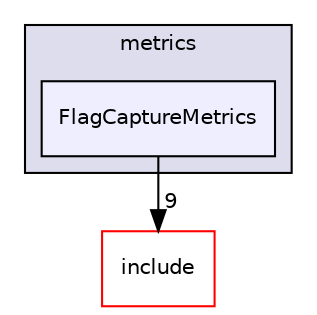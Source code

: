 digraph "/root/scrimmage/scrimmage/src/plugins/metrics/FlagCaptureMetrics" {
  compound=true
  node [ fontsize="10", fontname="Helvetica"];
  edge [ labelfontsize="10", labelfontname="Helvetica"];
  subgraph clusterdir_f2e40b7b4cbae9d118ae79235f4fdef8 {
    graph [ bgcolor="#ddddee", pencolor="black", label="metrics" fontname="Helvetica", fontsize="10", URL="dir_f2e40b7b4cbae9d118ae79235f4fdef8.html"]
  dir_7783ad82ce198764a613c4b97d61caf6 [shape=box, label="FlagCaptureMetrics", style="filled", fillcolor="#eeeeff", pencolor="black", URL="dir_7783ad82ce198764a613c4b97d61caf6.html"];
  }
  dir_d44c64559bbebec7f509842c48db8b23 [shape=box label="include" fillcolor="white" style="filled" color="red" URL="dir_d44c64559bbebec7f509842c48db8b23.html"];
  dir_7783ad82ce198764a613c4b97d61caf6->dir_d44c64559bbebec7f509842c48db8b23 [headlabel="9", labeldistance=1.5 headhref="dir_000240_000004.html"];
}
